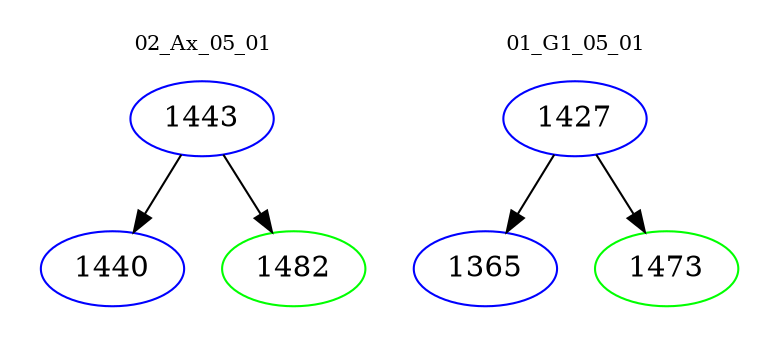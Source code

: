 digraph{
subgraph cluster_0 {
color = white
label = "02_Ax_05_01";
fontsize=10;
T0_1443 [label="1443", color="blue"]
T0_1443 -> T0_1440 [color="black"]
T0_1440 [label="1440", color="blue"]
T0_1443 -> T0_1482 [color="black"]
T0_1482 [label="1482", color="green"]
}
subgraph cluster_1 {
color = white
label = "01_G1_05_01";
fontsize=10;
T1_1427 [label="1427", color="blue"]
T1_1427 -> T1_1365 [color="black"]
T1_1365 [label="1365", color="blue"]
T1_1427 -> T1_1473 [color="black"]
T1_1473 [label="1473", color="green"]
}
}
